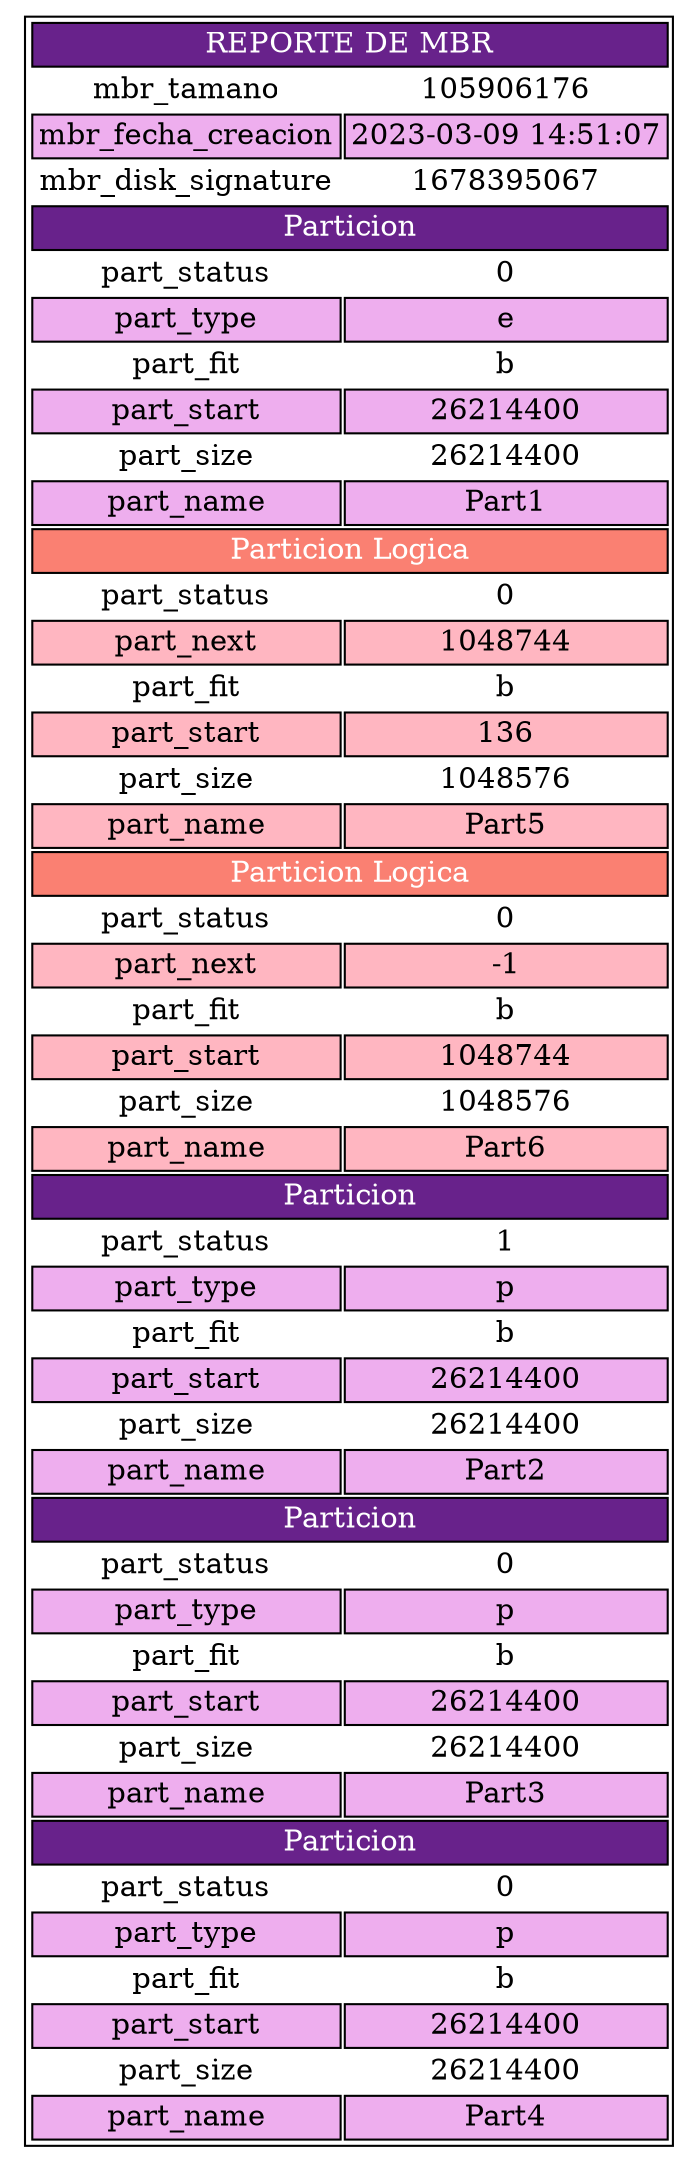 digraph G {
node[shape=none]
start[label=<<table>
<tr><td colspan="2" bgcolor="darkorchid4"><font color="white">REPORTE DE MBR</font></td></tr>
<tr>
<td border="0">mbr_tamano</td>
<td border="0">105906176</td>
</tr>
<tr>
<td bgcolor="plum2">mbr_fecha_creacion</td>
<td bgcolor="plum2">2023-03-09 14:51:07</td>
</tr>
<tr>
<td border="0">mbr_disk_signature</td>
<td border="0">1678395067</td>
</tr>
<tr><td colspan="2" bgcolor="darkorchid4"><font color="white">Particion</font></td></tr><tr><td border="0">part_status</td><td border="0">0</td></tr><tr><td bgcolor="plum2">part_type</td><td bgcolor="plum2">e</td></tr><tr><td border="0">part_fit</td><td border="0">b</td></tr><tr><td bgcolor="plum2">part_start</td><td bgcolor="plum2">26214400</td></tr><tr><td border="0">part_size</td><td border="0">26214400</td></tr><tr><td bgcolor="plum2">part_name</td><td bgcolor="plum2">Part1</td></tr><tr><td colspan="2" bgcolor="salmon"><font color="white">Particion Logica</font></td></tr><tr><td border="0">part_status</td><td border="0">0</td></tr><tr><td bgcolor="lightpink">part_next</td><td bgcolor="lightpink">1048744</td></tr><tr><td border="0">part_fit</td><td border="0">b</td></tr><tr><td bgcolor="lightpink">part_start</td><td bgcolor="lightpink">136</td></tr><tr><td border="0">part_size</td><td border="0">1048576</td></tr><tr><td bgcolor="lightpink">part_name</td><td bgcolor="lightpink">Part5</td></tr><tr><td colspan="2" bgcolor="salmon"><font color="white">Particion Logica</font></td></tr><tr><td border="0">part_status</td><td border="0">0</td></tr><tr><td bgcolor="lightpink">part_next</td><td bgcolor="lightpink">-1</td></tr><tr><td border="0">part_fit</td><td border="0">b</td></tr><tr><td bgcolor="lightpink">part_start</td><td bgcolor="lightpink">1048744</td></tr><tr><td border="0">part_size</td><td border="0">1048576</td></tr><tr><td bgcolor="lightpink">part_name</td><td bgcolor="lightpink">Part6</td></tr><tr><td colspan="2" bgcolor="darkorchid4"><font color="white">Particion</font></td></tr><tr><td border="0">part_status</td><td border="0">1</td></tr><tr><td bgcolor="plum2">part_type</td><td bgcolor="plum2">p</td></tr><tr><td border="0">part_fit</td><td border="0">b</td></tr><tr><td bgcolor="plum2">part_start</td><td bgcolor="plum2">26214400</td></tr><tr><td border="0">part_size</td><td border="0">26214400</td></tr><tr><td bgcolor="plum2">part_name</td><td bgcolor="plum2">Part2</td></tr><tr><td colspan="2" bgcolor="darkorchid4"><font color="white">Particion</font></td></tr><tr><td border="0">part_status</td><td border="0">0</td></tr><tr><td bgcolor="plum2">part_type</td><td bgcolor="plum2">p</td></tr><tr><td border="0">part_fit</td><td border="0">b</td></tr><tr><td bgcolor="plum2">part_start</td><td bgcolor="plum2">26214400</td></tr><tr><td border="0">part_size</td><td border="0">26214400</td></tr><tr><td bgcolor="plum2">part_name</td><td bgcolor="plum2">Part3</td></tr><tr><td colspan="2" bgcolor="darkorchid4"><font color="white">Particion</font></td></tr><tr><td border="0">part_status</td><td border="0">0</td></tr><tr><td bgcolor="plum2">part_type</td><td bgcolor="plum2">p</td></tr><tr><td border="0">part_fit</td><td border="0">b</td></tr><tr><td bgcolor="plum2">part_start</td><td bgcolor="plum2">26214400</td></tr><tr><td border="0">part_size</td><td border="0">26214400</td></tr><tr><td bgcolor="plum2">part_name</td><td bgcolor="plum2">Part4</td></tr></table>>];
}